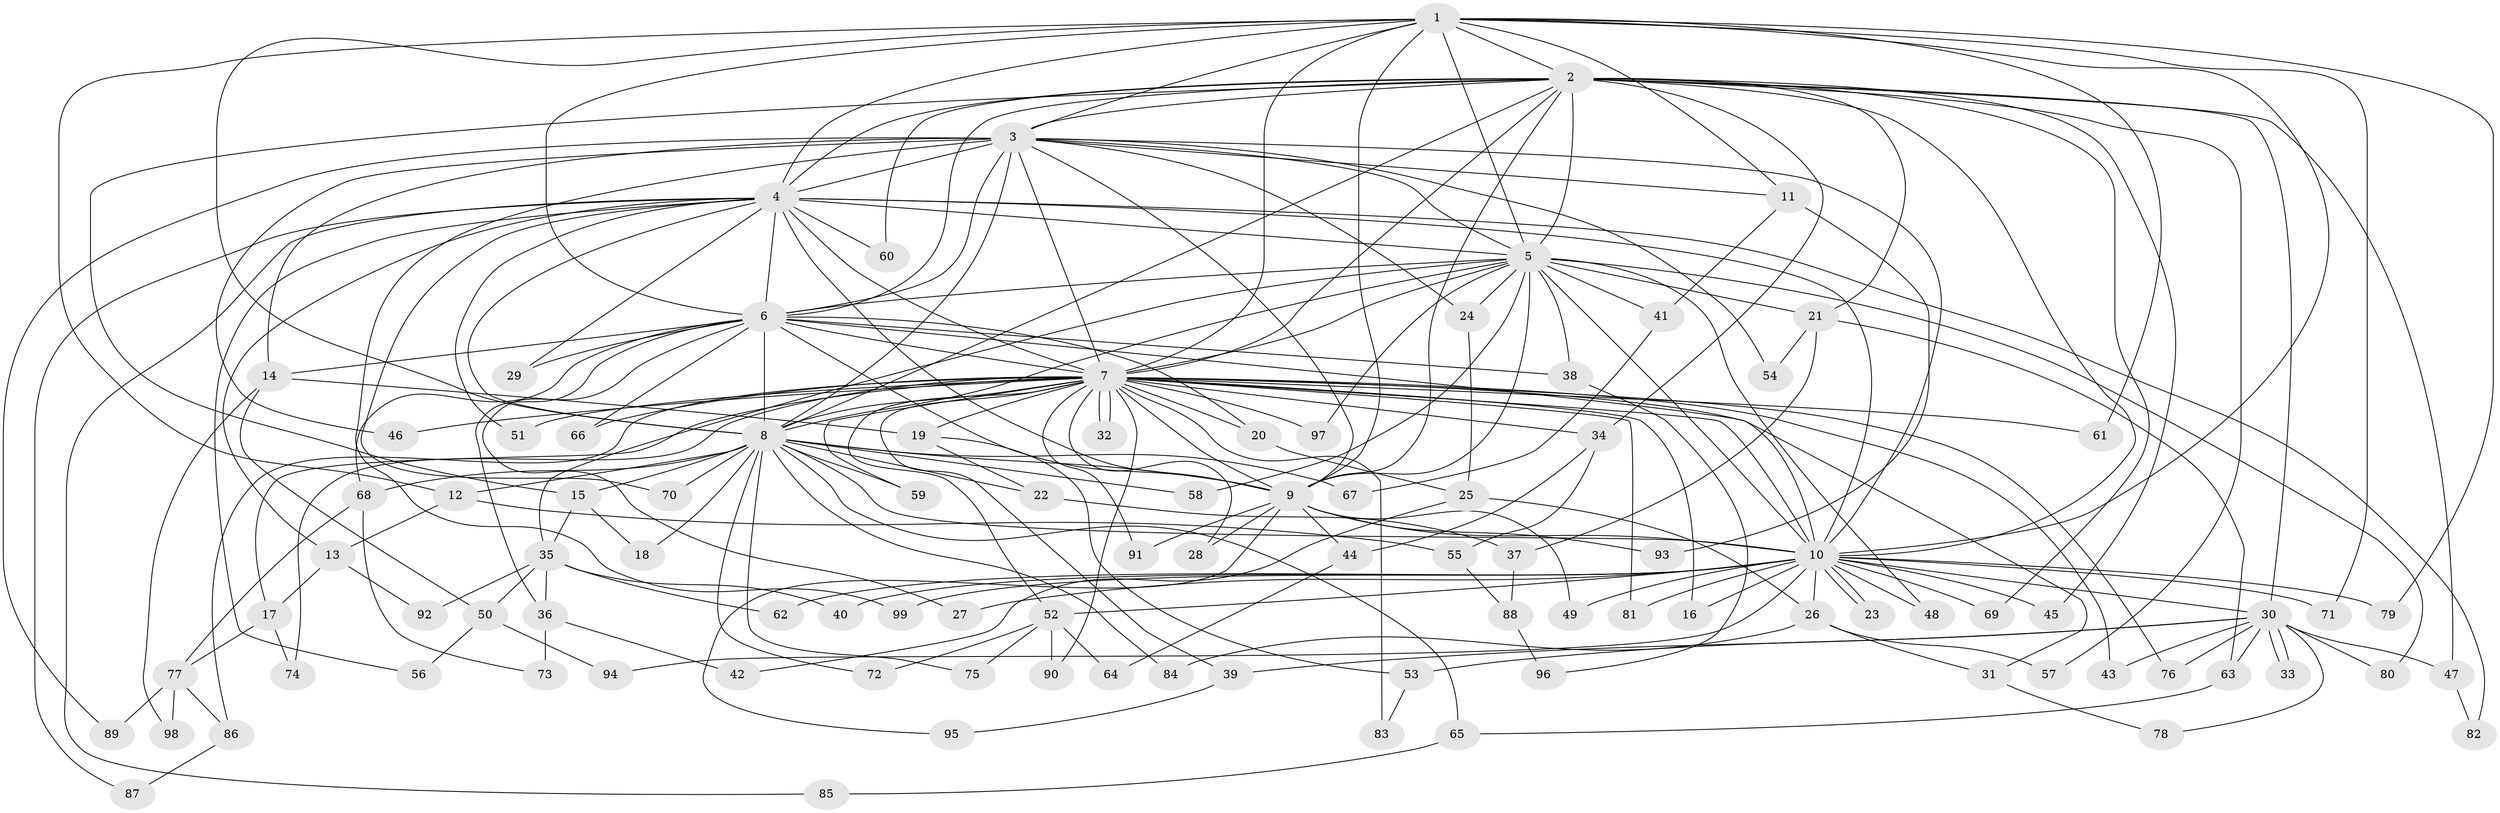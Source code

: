 // coarse degree distribution, {16: 0.03333333333333333, 9: 0.03333333333333333, 19: 0.03333333333333333, 13: 0.06666666666666667, 8: 0.06666666666666667, 4: 0.13333333333333333, 10: 0.03333333333333333, 6: 0.06666666666666667, 1: 0.1, 5: 0.06666666666666667, 2: 0.26666666666666666, 3: 0.1}
// Generated by graph-tools (version 1.1) at 2025/49/03/04/25 22:49:20]
// undirected, 99 vertices, 223 edges
graph export_dot {
  node [color=gray90,style=filled];
  1;
  2;
  3;
  4;
  5;
  6;
  7;
  8;
  9;
  10;
  11;
  12;
  13;
  14;
  15;
  16;
  17;
  18;
  19;
  20;
  21;
  22;
  23;
  24;
  25;
  26;
  27;
  28;
  29;
  30;
  31;
  32;
  33;
  34;
  35;
  36;
  37;
  38;
  39;
  40;
  41;
  42;
  43;
  44;
  45;
  46;
  47;
  48;
  49;
  50;
  51;
  52;
  53;
  54;
  55;
  56;
  57;
  58;
  59;
  60;
  61;
  62;
  63;
  64;
  65;
  66;
  67;
  68;
  69;
  70;
  71;
  72;
  73;
  74;
  75;
  76;
  77;
  78;
  79;
  80;
  81;
  82;
  83;
  84;
  85;
  86;
  87;
  88;
  89;
  90;
  91;
  92;
  93;
  94;
  95;
  96;
  97;
  98;
  99;
  1 -- 2;
  1 -- 3;
  1 -- 4;
  1 -- 5;
  1 -- 6;
  1 -- 7;
  1 -- 8;
  1 -- 9;
  1 -- 10;
  1 -- 11;
  1 -- 12;
  1 -- 61;
  1 -- 71;
  1 -- 79;
  2 -- 3;
  2 -- 4;
  2 -- 5;
  2 -- 6;
  2 -- 7;
  2 -- 8;
  2 -- 9;
  2 -- 10;
  2 -- 15;
  2 -- 21;
  2 -- 30;
  2 -- 34;
  2 -- 45;
  2 -- 47;
  2 -- 57;
  2 -- 60;
  2 -- 69;
  3 -- 4;
  3 -- 5;
  3 -- 6;
  3 -- 7;
  3 -- 8;
  3 -- 9;
  3 -- 10;
  3 -- 11;
  3 -- 14;
  3 -- 24;
  3 -- 46;
  3 -- 54;
  3 -- 89;
  3 -- 99;
  4 -- 5;
  4 -- 6;
  4 -- 7;
  4 -- 8;
  4 -- 9;
  4 -- 10;
  4 -- 13;
  4 -- 29;
  4 -- 51;
  4 -- 56;
  4 -- 60;
  4 -- 70;
  4 -- 82;
  4 -- 85;
  4 -- 87;
  5 -- 6;
  5 -- 7;
  5 -- 8;
  5 -- 9;
  5 -- 10;
  5 -- 21;
  5 -- 24;
  5 -- 35;
  5 -- 38;
  5 -- 41;
  5 -- 48;
  5 -- 58;
  5 -- 80;
  5 -- 97;
  6 -- 7;
  6 -- 8;
  6 -- 9;
  6 -- 10;
  6 -- 14;
  6 -- 20;
  6 -- 27;
  6 -- 29;
  6 -- 36;
  6 -- 38;
  6 -- 66;
  6 -- 68;
  7 -- 8;
  7 -- 9;
  7 -- 10;
  7 -- 16;
  7 -- 17;
  7 -- 19;
  7 -- 20;
  7 -- 28;
  7 -- 31;
  7 -- 32;
  7 -- 32;
  7 -- 34;
  7 -- 39;
  7 -- 43;
  7 -- 46;
  7 -- 51;
  7 -- 52;
  7 -- 59;
  7 -- 61;
  7 -- 66;
  7 -- 74;
  7 -- 76;
  7 -- 81;
  7 -- 83;
  7 -- 86;
  7 -- 90;
  7 -- 91;
  7 -- 97;
  8 -- 9;
  8 -- 10;
  8 -- 12;
  8 -- 15;
  8 -- 18;
  8 -- 22;
  8 -- 58;
  8 -- 59;
  8 -- 65;
  8 -- 67;
  8 -- 68;
  8 -- 70;
  8 -- 72;
  8 -- 75;
  8 -- 84;
  9 -- 10;
  9 -- 28;
  9 -- 44;
  9 -- 49;
  9 -- 91;
  9 -- 93;
  9 -- 95;
  10 -- 16;
  10 -- 23;
  10 -- 23;
  10 -- 26;
  10 -- 27;
  10 -- 30;
  10 -- 40;
  10 -- 45;
  10 -- 48;
  10 -- 49;
  10 -- 52;
  10 -- 62;
  10 -- 69;
  10 -- 71;
  10 -- 79;
  10 -- 81;
  10 -- 94;
  10 -- 99;
  11 -- 41;
  11 -- 93;
  12 -- 13;
  12 -- 55;
  13 -- 17;
  13 -- 92;
  14 -- 19;
  14 -- 50;
  14 -- 98;
  15 -- 18;
  15 -- 35;
  17 -- 74;
  17 -- 77;
  19 -- 22;
  19 -- 53;
  20 -- 25;
  21 -- 37;
  21 -- 54;
  21 -- 63;
  22 -- 37;
  24 -- 25;
  25 -- 26;
  25 -- 42;
  26 -- 31;
  26 -- 57;
  26 -- 84;
  30 -- 33;
  30 -- 33;
  30 -- 39;
  30 -- 43;
  30 -- 47;
  30 -- 53;
  30 -- 63;
  30 -- 76;
  30 -- 78;
  30 -- 80;
  31 -- 78;
  34 -- 44;
  34 -- 55;
  35 -- 36;
  35 -- 40;
  35 -- 50;
  35 -- 62;
  35 -- 92;
  36 -- 42;
  36 -- 73;
  37 -- 88;
  38 -- 96;
  39 -- 95;
  41 -- 67;
  44 -- 64;
  47 -- 82;
  50 -- 56;
  50 -- 94;
  52 -- 64;
  52 -- 72;
  52 -- 75;
  52 -- 90;
  53 -- 83;
  55 -- 88;
  63 -- 65;
  65 -- 85;
  68 -- 73;
  68 -- 77;
  77 -- 86;
  77 -- 89;
  77 -- 98;
  86 -- 87;
  88 -- 96;
}
